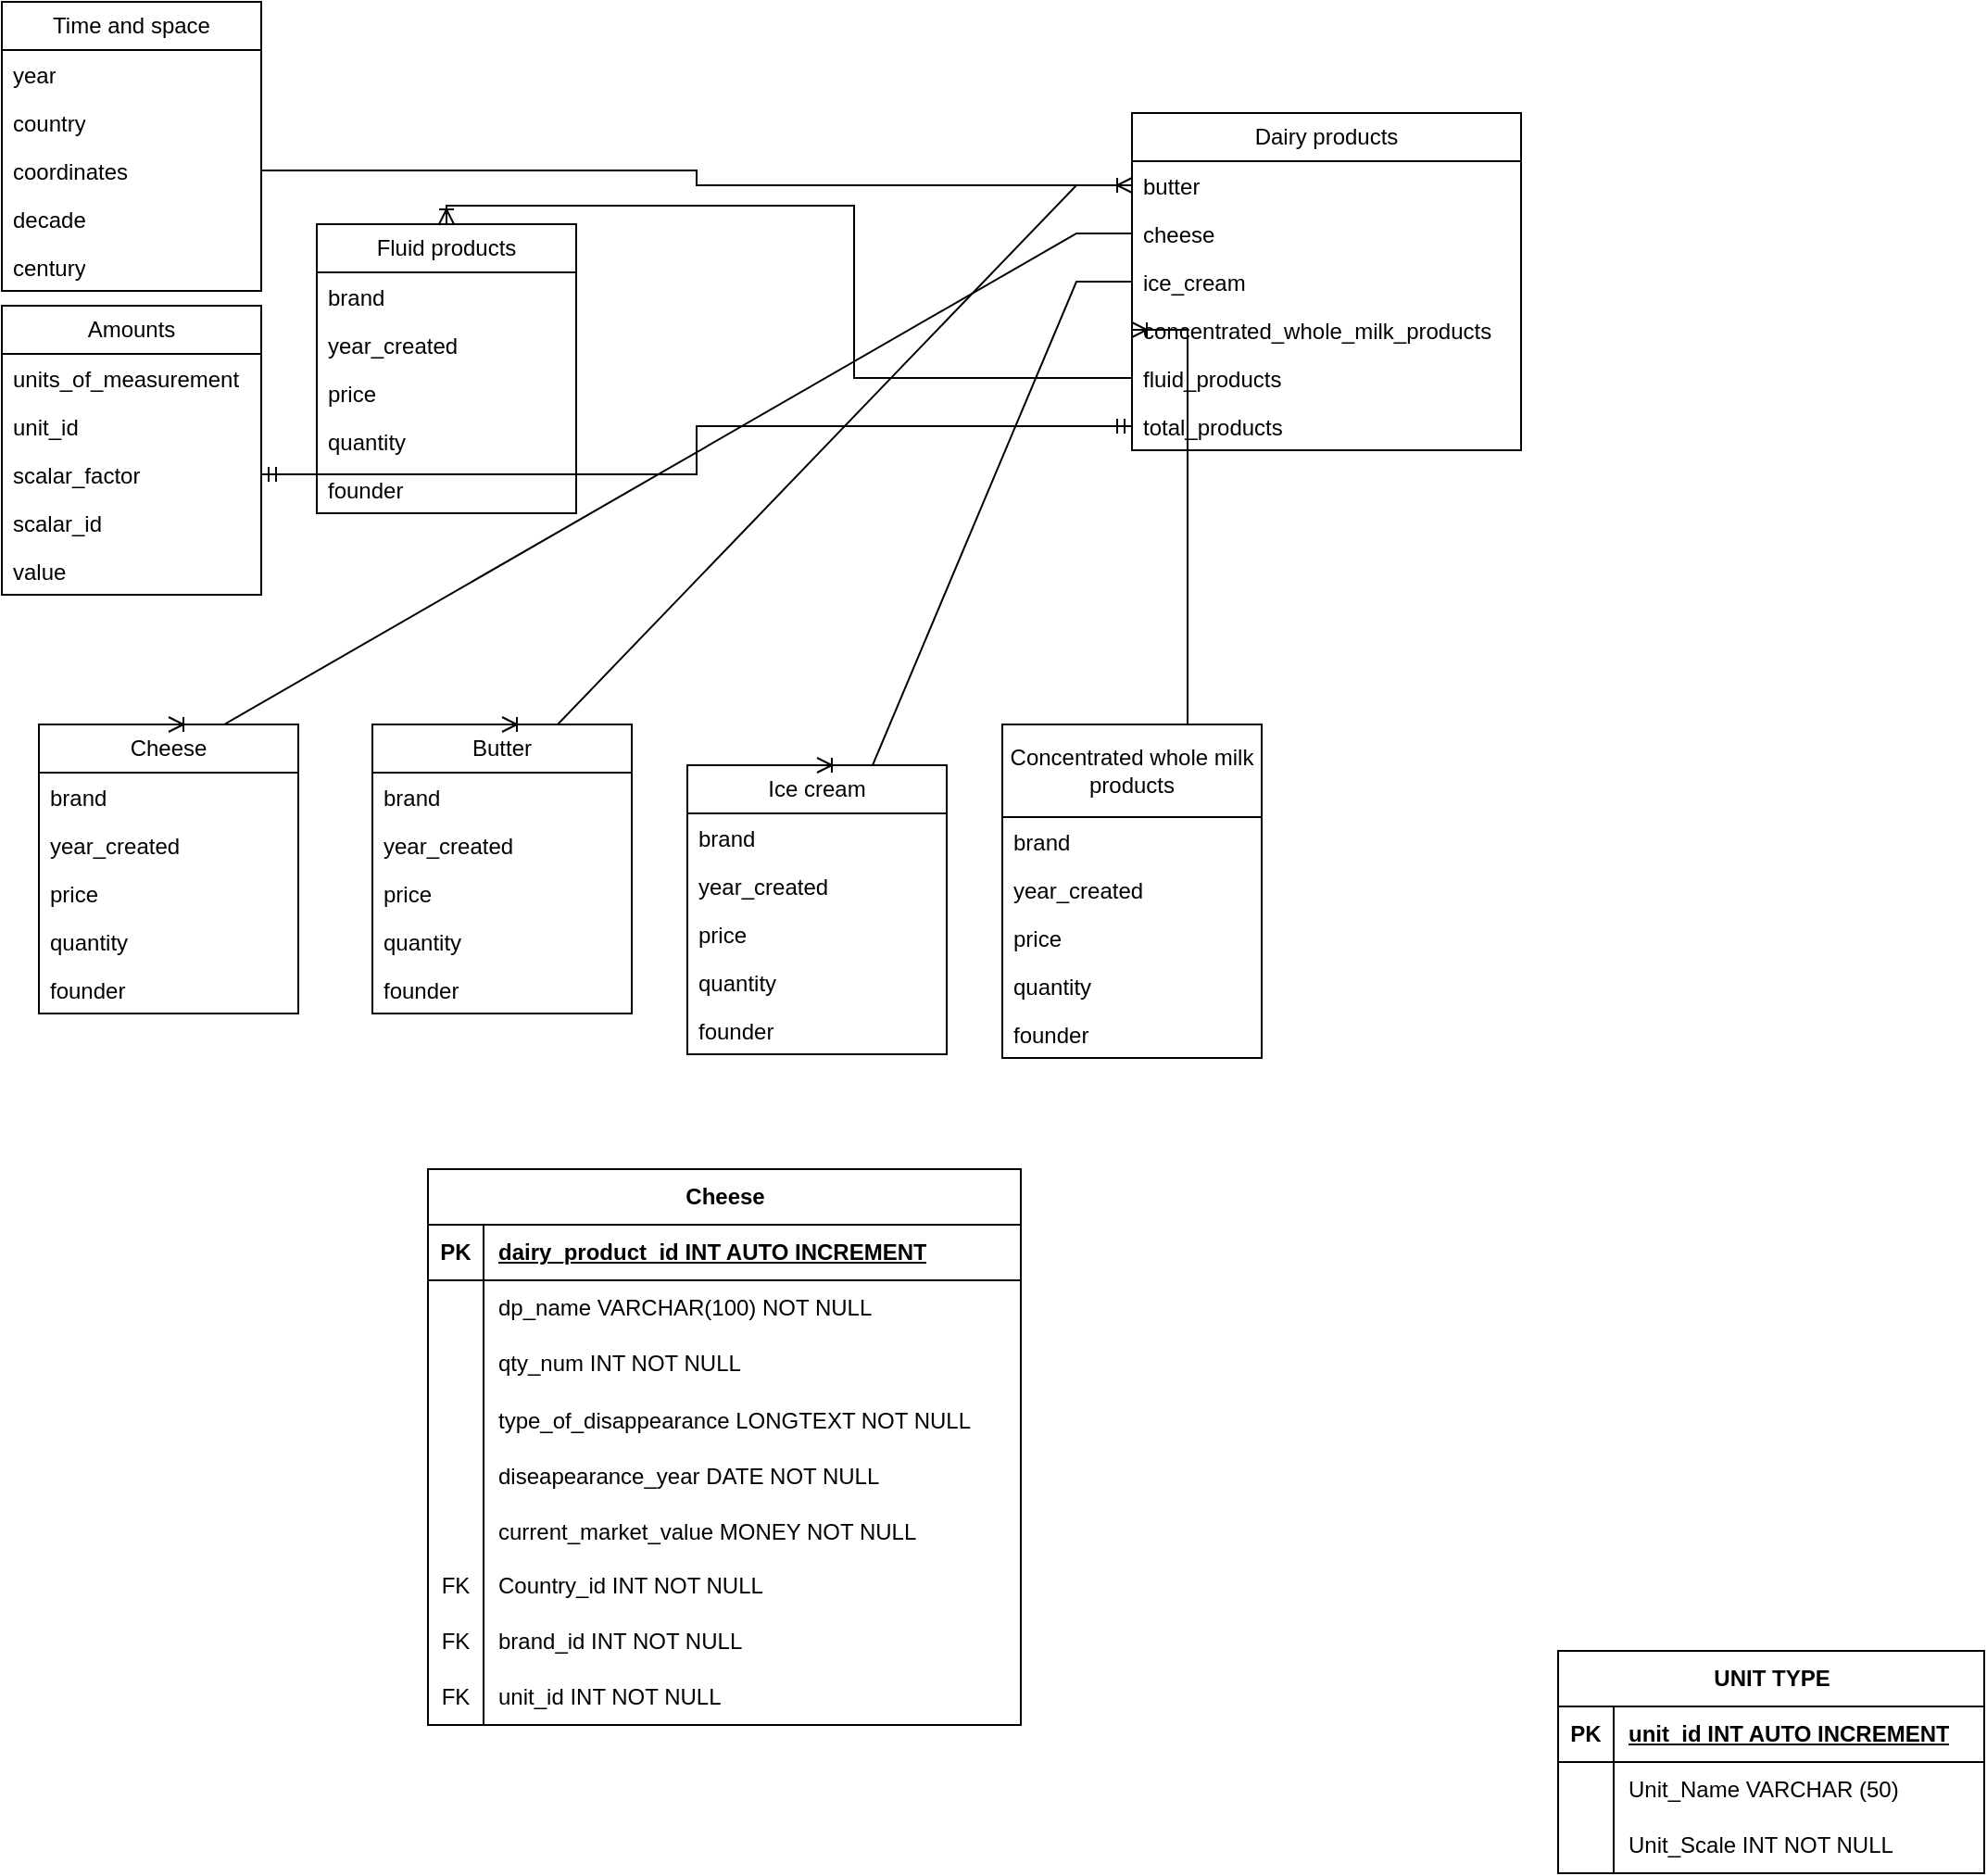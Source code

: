 <mxfile version="21.7.2" type="device">
  <diagram name="Page-1" id="R_lf9uQn3P51GUImx46x">
    <mxGraphModel dx="1434" dy="733" grid="1" gridSize="10" guides="1" tooltips="1" connect="1" arrows="1" fold="1" page="1" pageScale="1" pageWidth="850" pageHeight="1100" math="0" shadow="0">
      <root>
        <mxCell id="0" />
        <mxCell id="1" parent="0" />
        <mxCell id="ExVnWS9TAK9KjedV8-GI-1" value="Time and space" style="swimlane;fontStyle=0;childLayout=stackLayout;horizontal=1;startSize=26;fillColor=none;horizontalStack=0;resizeParent=1;resizeParentMax=0;resizeLast=0;collapsible=1;marginBottom=0;whiteSpace=wrap;html=1;" parent="1" vertex="1">
          <mxGeometry x="20" y="10" width="140" height="156" as="geometry" />
        </mxCell>
        <mxCell id="ExVnWS9TAK9KjedV8-GI-2" value="year" style="text;strokeColor=none;fillColor=none;align=left;verticalAlign=top;spacingLeft=4;spacingRight=4;overflow=hidden;rotatable=0;points=[[0,0.5],[1,0.5]];portConstraint=eastwest;whiteSpace=wrap;html=1;" parent="ExVnWS9TAK9KjedV8-GI-1" vertex="1">
          <mxGeometry y="26" width="140" height="26" as="geometry" />
        </mxCell>
        <mxCell id="ExVnWS9TAK9KjedV8-GI-3" value="country" style="text;strokeColor=none;fillColor=none;align=left;verticalAlign=top;spacingLeft=4;spacingRight=4;overflow=hidden;rotatable=0;points=[[0,0.5],[1,0.5]];portConstraint=eastwest;whiteSpace=wrap;html=1;" parent="ExVnWS9TAK9KjedV8-GI-1" vertex="1">
          <mxGeometry y="52" width="140" height="26" as="geometry" />
        </mxCell>
        <mxCell id="ExVnWS9TAK9KjedV8-GI-4" value="coordinates" style="text;strokeColor=none;fillColor=none;align=left;verticalAlign=top;spacingLeft=4;spacingRight=4;overflow=hidden;rotatable=0;points=[[0,0.5],[1,0.5]];portConstraint=eastwest;whiteSpace=wrap;html=1;" parent="ExVnWS9TAK9KjedV8-GI-1" vertex="1">
          <mxGeometry y="78" width="140" height="26" as="geometry" />
        </mxCell>
        <mxCell id="ExVnWS9TAK9KjedV8-GI-30" value="decade" style="text;strokeColor=none;fillColor=none;align=left;verticalAlign=top;spacingLeft=4;spacingRight=4;overflow=hidden;rotatable=0;points=[[0,0.5],[1,0.5]];portConstraint=eastwest;whiteSpace=wrap;html=1;" parent="ExVnWS9TAK9KjedV8-GI-1" vertex="1">
          <mxGeometry y="104" width="140" height="26" as="geometry" />
        </mxCell>
        <mxCell id="ExVnWS9TAK9KjedV8-GI-29" value="century" style="text;strokeColor=none;fillColor=none;align=left;verticalAlign=top;spacingLeft=4;spacingRight=4;overflow=hidden;rotatable=0;points=[[0,0.5],[1,0.5]];portConstraint=eastwest;whiteSpace=wrap;html=1;" parent="ExVnWS9TAK9KjedV8-GI-1" vertex="1">
          <mxGeometry y="130" width="140" height="26" as="geometry" />
        </mxCell>
        <mxCell id="ExVnWS9TAK9KjedV8-GI-31" value="Amounts" style="swimlane;fontStyle=0;childLayout=stackLayout;horizontal=1;startSize=26;fillColor=none;horizontalStack=0;resizeParent=1;resizeParentMax=0;resizeLast=0;collapsible=1;marginBottom=0;whiteSpace=wrap;html=1;" parent="1" vertex="1">
          <mxGeometry x="20" y="174" width="140" height="156" as="geometry" />
        </mxCell>
        <mxCell id="ExVnWS9TAK9KjedV8-GI-32" value="units_of_measurement" style="text;strokeColor=none;fillColor=none;align=left;verticalAlign=top;spacingLeft=4;spacingRight=4;overflow=hidden;rotatable=0;points=[[0,0.5],[1,0.5]];portConstraint=eastwest;whiteSpace=wrap;html=1;" parent="ExVnWS9TAK9KjedV8-GI-31" vertex="1">
          <mxGeometry y="26" width="140" height="26" as="geometry" />
        </mxCell>
        <mxCell id="ExVnWS9TAK9KjedV8-GI-33" value="unit_id" style="text;strokeColor=none;fillColor=none;align=left;verticalAlign=top;spacingLeft=4;spacingRight=4;overflow=hidden;rotatable=0;points=[[0,0.5],[1,0.5]];portConstraint=eastwest;whiteSpace=wrap;html=1;" parent="ExVnWS9TAK9KjedV8-GI-31" vertex="1">
          <mxGeometry y="52" width="140" height="26" as="geometry" />
        </mxCell>
        <mxCell id="ExVnWS9TAK9KjedV8-GI-34" value="scalar_factor" style="text;strokeColor=none;fillColor=none;align=left;verticalAlign=top;spacingLeft=4;spacingRight=4;overflow=hidden;rotatable=0;points=[[0,0.5],[1,0.5]];portConstraint=eastwest;whiteSpace=wrap;html=1;" parent="ExVnWS9TAK9KjedV8-GI-31" vertex="1">
          <mxGeometry y="78" width="140" height="26" as="geometry" />
        </mxCell>
        <mxCell id="ExVnWS9TAK9KjedV8-GI-35" value="scalar_id" style="text;strokeColor=none;fillColor=none;align=left;verticalAlign=top;spacingLeft=4;spacingRight=4;overflow=hidden;rotatable=0;points=[[0,0.5],[1,0.5]];portConstraint=eastwest;whiteSpace=wrap;html=1;" parent="ExVnWS9TAK9KjedV8-GI-31" vertex="1">
          <mxGeometry y="104" width="140" height="26" as="geometry" />
        </mxCell>
        <mxCell id="ExVnWS9TAK9KjedV8-GI-36" value="value" style="text;strokeColor=none;fillColor=none;align=left;verticalAlign=top;spacingLeft=4;spacingRight=4;overflow=hidden;rotatable=0;points=[[0,0.5],[1,0.5]];portConstraint=eastwest;whiteSpace=wrap;html=1;" parent="ExVnWS9TAK9KjedV8-GI-31" vertex="1">
          <mxGeometry y="130" width="140" height="26" as="geometry" />
        </mxCell>
        <mxCell id="ExVnWS9TAK9KjedV8-GI-38" value="Dairy products" style="swimlane;fontStyle=0;childLayout=stackLayout;horizontal=1;startSize=26;fillColor=none;horizontalStack=0;resizeParent=1;resizeParentMax=0;resizeLast=0;collapsible=1;marginBottom=0;whiteSpace=wrap;html=1;" parent="1" vertex="1">
          <mxGeometry x="630" y="70" width="210" height="182" as="geometry" />
        </mxCell>
        <mxCell id="ExVnWS9TAK9KjedV8-GI-39" value="butter" style="text;strokeColor=none;fillColor=none;align=left;verticalAlign=top;spacingLeft=4;spacingRight=4;overflow=hidden;rotatable=0;points=[[0,0.5],[1,0.5]];portConstraint=eastwest;whiteSpace=wrap;html=1;" parent="ExVnWS9TAK9KjedV8-GI-38" vertex="1">
          <mxGeometry y="26" width="210" height="26" as="geometry" />
        </mxCell>
        <mxCell id="ExVnWS9TAK9KjedV8-GI-40" value="cheese" style="text;strokeColor=none;fillColor=none;align=left;verticalAlign=top;spacingLeft=4;spacingRight=4;overflow=hidden;rotatable=0;points=[[0,0.5],[1,0.5]];portConstraint=eastwest;whiteSpace=wrap;html=1;" parent="ExVnWS9TAK9KjedV8-GI-38" vertex="1">
          <mxGeometry y="52" width="210" height="26" as="geometry" />
        </mxCell>
        <mxCell id="ExVnWS9TAK9KjedV8-GI-41" value="ice_cream" style="text;strokeColor=none;fillColor=none;align=left;verticalAlign=top;spacingLeft=4;spacingRight=4;overflow=hidden;rotatable=0;points=[[0,0.5],[1,0.5]];portConstraint=eastwest;whiteSpace=wrap;html=1;" parent="ExVnWS9TAK9KjedV8-GI-38" vertex="1">
          <mxGeometry y="78" width="210" height="26" as="geometry" />
        </mxCell>
        <mxCell id="ExVnWS9TAK9KjedV8-GI-42" value="concentrated_whole_milk_products" style="text;strokeColor=none;fillColor=none;align=left;verticalAlign=top;spacingLeft=4;spacingRight=4;overflow=hidden;rotatable=0;points=[[0,0.5],[1,0.5]];portConstraint=eastwest;whiteSpace=wrap;html=1;" parent="ExVnWS9TAK9KjedV8-GI-38" vertex="1">
          <mxGeometry y="104" width="210" height="26" as="geometry" />
        </mxCell>
        <mxCell id="ExVnWS9TAK9KjedV8-GI-44" value="fluid_products" style="text;strokeColor=none;fillColor=none;align=left;verticalAlign=top;spacingLeft=4;spacingRight=4;overflow=hidden;rotatable=0;points=[[0,0.5],[1,0.5]];portConstraint=eastwest;whiteSpace=wrap;html=1;" parent="ExVnWS9TAK9KjedV8-GI-38" vertex="1">
          <mxGeometry y="130" width="210" height="26" as="geometry" />
        </mxCell>
        <mxCell id="ExVnWS9TAK9KjedV8-GI-43" value="total_products" style="text;strokeColor=none;fillColor=none;align=left;verticalAlign=top;spacingLeft=4;spacingRight=4;overflow=hidden;rotatable=0;points=[[0,0.5],[1,0.5]];portConstraint=eastwest;whiteSpace=wrap;html=1;" parent="ExVnWS9TAK9KjedV8-GI-38" vertex="1">
          <mxGeometry y="156" width="210" height="26" as="geometry" />
        </mxCell>
        <mxCell id="ExVnWS9TAK9KjedV8-GI-45" value="Butter" style="swimlane;fontStyle=0;childLayout=stackLayout;horizontal=1;startSize=26;fillColor=none;horizontalStack=0;resizeParent=1;resizeParentMax=0;resizeLast=0;collapsible=1;marginBottom=0;whiteSpace=wrap;html=1;" parent="1" vertex="1">
          <mxGeometry x="220" y="400" width="140" height="156" as="geometry" />
        </mxCell>
        <mxCell id="ExVnWS9TAK9KjedV8-GI-46" value="brand" style="text;strokeColor=none;fillColor=none;align=left;verticalAlign=top;spacingLeft=4;spacingRight=4;overflow=hidden;rotatable=0;points=[[0,0.5],[1,0.5]];portConstraint=eastwest;whiteSpace=wrap;html=1;" parent="ExVnWS9TAK9KjedV8-GI-45" vertex="1">
          <mxGeometry y="26" width="140" height="26" as="geometry" />
        </mxCell>
        <mxCell id="ExVnWS9TAK9KjedV8-GI-47" value="year_created" style="text;strokeColor=none;fillColor=none;align=left;verticalAlign=top;spacingLeft=4;spacingRight=4;overflow=hidden;rotatable=0;points=[[0,0.5],[1,0.5]];portConstraint=eastwest;whiteSpace=wrap;html=1;" parent="ExVnWS9TAK9KjedV8-GI-45" vertex="1">
          <mxGeometry y="52" width="140" height="26" as="geometry" />
        </mxCell>
        <mxCell id="ExVnWS9TAK9KjedV8-GI-48" value="price" style="text;strokeColor=none;fillColor=none;align=left;verticalAlign=top;spacingLeft=4;spacingRight=4;overflow=hidden;rotatable=0;points=[[0,0.5],[1,0.5]];portConstraint=eastwest;whiteSpace=wrap;html=1;" parent="ExVnWS9TAK9KjedV8-GI-45" vertex="1">
          <mxGeometry y="78" width="140" height="26" as="geometry" />
        </mxCell>
        <mxCell id="ExVnWS9TAK9KjedV8-GI-49" value="quantity" style="text;strokeColor=none;fillColor=none;align=left;verticalAlign=top;spacingLeft=4;spacingRight=4;overflow=hidden;rotatable=0;points=[[0,0.5],[1,0.5]];portConstraint=eastwest;whiteSpace=wrap;html=1;" parent="ExVnWS9TAK9KjedV8-GI-45" vertex="1">
          <mxGeometry y="104" width="140" height="26" as="geometry" />
        </mxCell>
        <mxCell id="ExVnWS9TAK9KjedV8-GI-50" value="founder" style="text;strokeColor=none;fillColor=none;align=left;verticalAlign=top;spacingLeft=4;spacingRight=4;overflow=hidden;rotatable=0;points=[[0,0.5],[1,0.5]];portConstraint=eastwest;whiteSpace=wrap;html=1;" parent="ExVnWS9TAK9KjedV8-GI-45" vertex="1">
          <mxGeometry y="130" width="140" height="26" as="geometry" />
        </mxCell>
        <mxCell id="ExVnWS9TAK9KjedV8-GI-51" value="Cheese" style="swimlane;fontStyle=0;childLayout=stackLayout;horizontal=1;startSize=26;fillColor=none;horizontalStack=0;resizeParent=1;resizeParentMax=0;resizeLast=0;collapsible=1;marginBottom=0;whiteSpace=wrap;html=1;" parent="1" vertex="1">
          <mxGeometry x="40" y="400" width="140" height="156" as="geometry" />
        </mxCell>
        <mxCell id="ExVnWS9TAK9KjedV8-GI-52" value="brand" style="text;strokeColor=none;fillColor=none;align=left;verticalAlign=top;spacingLeft=4;spacingRight=4;overflow=hidden;rotatable=0;points=[[0,0.5],[1,0.5]];portConstraint=eastwest;whiteSpace=wrap;html=1;" parent="ExVnWS9TAK9KjedV8-GI-51" vertex="1">
          <mxGeometry y="26" width="140" height="26" as="geometry" />
        </mxCell>
        <mxCell id="ExVnWS9TAK9KjedV8-GI-53" value="year_created" style="text;strokeColor=none;fillColor=none;align=left;verticalAlign=top;spacingLeft=4;spacingRight=4;overflow=hidden;rotatable=0;points=[[0,0.5],[1,0.5]];portConstraint=eastwest;whiteSpace=wrap;html=1;" parent="ExVnWS9TAK9KjedV8-GI-51" vertex="1">
          <mxGeometry y="52" width="140" height="26" as="geometry" />
        </mxCell>
        <mxCell id="ExVnWS9TAK9KjedV8-GI-54" value="price" style="text;strokeColor=none;fillColor=none;align=left;verticalAlign=top;spacingLeft=4;spacingRight=4;overflow=hidden;rotatable=0;points=[[0,0.5],[1,0.5]];portConstraint=eastwest;whiteSpace=wrap;html=1;" parent="ExVnWS9TAK9KjedV8-GI-51" vertex="1">
          <mxGeometry y="78" width="140" height="26" as="geometry" />
        </mxCell>
        <mxCell id="ExVnWS9TAK9KjedV8-GI-55" value="quantity" style="text;strokeColor=none;fillColor=none;align=left;verticalAlign=top;spacingLeft=4;spacingRight=4;overflow=hidden;rotatable=0;points=[[0,0.5],[1,0.5]];portConstraint=eastwest;whiteSpace=wrap;html=1;" parent="ExVnWS9TAK9KjedV8-GI-51" vertex="1">
          <mxGeometry y="104" width="140" height="26" as="geometry" />
        </mxCell>
        <mxCell id="ExVnWS9TAK9KjedV8-GI-56" value="founder" style="text;strokeColor=none;fillColor=none;align=left;verticalAlign=top;spacingLeft=4;spacingRight=4;overflow=hidden;rotatable=0;points=[[0,0.5],[1,0.5]];portConstraint=eastwest;whiteSpace=wrap;html=1;" parent="ExVnWS9TAK9KjedV8-GI-51" vertex="1">
          <mxGeometry y="130" width="140" height="26" as="geometry" />
        </mxCell>
        <mxCell id="ExVnWS9TAK9KjedV8-GI-57" value="Ice cream" style="swimlane;fontStyle=0;childLayout=stackLayout;horizontal=1;startSize=26;fillColor=none;horizontalStack=0;resizeParent=1;resizeParentMax=0;resizeLast=0;collapsible=1;marginBottom=0;whiteSpace=wrap;html=1;" parent="1" vertex="1">
          <mxGeometry x="390" y="422" width="140" height="156" as="geometry" />
        </mxCell>
        <mxCell id="ExVnWS9TAK9KjedV8-GI-58" value="brand" style="text;strokeColor=none;fillColor=none;align=left;verticalAlign=top;spacingLeft=4;spacingRight=4;overflow=hidden;rotatable=0;points=[[0,0.5],[1,0.5]];portConstraint=eastwest;whiteSpace=wrap;html=1;" parent="ExVnWS9TAK9KjedV8-GI-57" vertex="1">
          <mxGeometry y="26" width="140" height="26" as="geometry" />
        </mxCell>
        <mxCell id="ExVnWS9TAK9KjedV8-GI-59" value="year_created" style="text;strokeColor=none;fillColor=none;align=left;verticalAlign=top;spacingLeft=4;spacingRight=4;overflow=hidden;rotatable=0;points=[[0,0.5],[1,0.5]];portConstraint=eastwest;whiteSpace=wrap;html=1;" parent="ExVnWS9TAK9KjedV8-GI-57" vertex="1">
          <mxGeometry y="52" width="140" height="26" as="geometry" />
        </mxCell>
        <mxCell id="ExVnWS9TAK9KjedV8-GI-60" value="price" style="text;strokeColor=none;fillColor=none;align=left;verticalAlign=top;spacingLeft=4;spacingRight=4;overflow=hidden;rotatable=0;points=[[0,0.5],[1,0.5]];portConstraint=eastwest;whiteSpace=wrap;html=1;" parent="ExVnWS9TAK9KjedV8-GI-57" vertex="1">
          <mxGeometry y="78" width="140" height="26" as="geometry" />
        </mxCell>
        <mxCell id="ExVnWS9TAK9KjedV8-GI-61" value="quantity" style="text;strokeColor=none;fillColor=none;align=left;verticalAlign=top;spacingLeft=4;spacingRight=4;overflow=hidden;rotatable=0;points=[[0,0.5],[1,0.5]];portConstraint=eastwest;whiteSpace=wrap;html=1;" parent="ExVnWS9TAK9KjedV8-GI-57" vertex="1">
          <mxGeometry y="104" width="140" height="26" as="geometry" />
        </mxCell>
        <mxCell id="ExVnWS9TAK9KjedV8-GI-62" value="founder" style="text;strokeColor=none;fillColor=none;align=left;verticalAlign=top;spacingLeft=4;spacingRight=4;overflow=hidden;rotatable=0;points=[[0,0.5],[1,0.5]];portConstraint=eastwest;whiteSpace=wrap;html=1;" parent="ExVnWS9TAK9KjedV8-GI-57" vertex="1">
          <mxGeometry y="130" width="140" height="26" as="geometry" />
        </mxCell>
        <mxCell id="ExVnWS9TAK9KjedV8-GI-63" value="Concentrated whole milk products" style="swimlane;fontStyle=0;childLayout=stackLayout;horizontal=1;startSize=50;fillColor=none;horizontalStack=0;resizeParent=1;resizeParentMax=0;resizeLast=0;collapsible=1;marginBottom=0;whiteSpace=wrap;html=1;" parent="1" vertex="1">
          <mxGeometry x="560" y="400" width="140" height="180" as="geometry" />
        </mxCell>
        <mxCell id="ExVnWS9TAK9KjedV8-GI-64" value="brand" style="text;strokeColor=none;fillColor=none;align=left;verticalAlign=top;spacingLeft=4;spacingRight=4;overflow=hidden;rotatable=0;points=[[0,0.5],[1,0.5]];portConstraint=eastwest;whiteSpace=wrap;html=1;" parent="ExVnWS9TAK9KjedV8-GI-63" vertex="1">
          <mxGeometry y="50" width="140" height="26" as="geometry" />
        </mxCell>
        <mxCell id="ExVnWS9TAK9KjedV8-GI-65" value="year_created" style="text;strokeColor=none;fillColor=none;align=left;verticalAlign=top;spacingLeft=4;spacingRight=4;overflow=hidden;rotatable=0;points=[[0,0.5],[1,0.5]];portConstraint=eastwest;whiteSpace=wrap;html=1;" parent="ExVnWS9TAK9KjedV8-GI-63" vertex="1">
          <mxGeometry y="76" width="140" height="26" as="geometry" />
        </mxCell>
        <mxCell id="ExVnWS9TAK9KjedV8-GI-66" value="price" style="text;strokeColor=none;fillColor=none;align=left;verticalAlign=top;spacingLeft=4;spacingRight=4;overflow=hidden;rotatable=0;points=[[0,0.5],[1,0.5]];portConstraint=eastwest;whiteSpace=wrap;html=1;" parent="ExVnWS9TAK9KjedV8-GI-63" vertex="1">
          <mxGeometry y="102" width="140" height="26" as="geometry" />
        </mxCell>
        <mxCell id="ExVnWS9TAK9KjedV8-GI-67" value="quantity" style="text;strokeColor=none;fillColor=none;align=left;verticalAlign=top;spacingLeft=4;spacingRight=4;overflow=hidden;rotatable=0;points=[[0,0.5],[1,0.5]];portConstraint=eastwest;whiteSpace=wrap;html=1;" parent="ExVnWS9TAK9KjedV8-GI-63" vertex="1">
          <mxGeometry y="128" width="140" height="26" as="geometry" />
        </mxCell>
        <mxCell id="ExVnWS9TAK9KjedV8-GI-68" value="founder" style="text;strokeColor=none;fillColor=none;align=left;verticalAlign=top;spacingLeft=4;spacingRight=4;overflow=hidden;rotatable=0;points=[[0,0.5],[1,0.5]];portConstraint=eastwest;whiteSpace=wrap;html=1;" parent="ExVnWS9TAK9KjedV8-GI-63" vertex="1">
          <mxGeometry y="154" width="140" height="26" as="geometry" />
        </mxCell>
        <mxCell id="ExVnWS9TAK9KjedV8-GI-69" value="Fluid products" style="swimlane;fontStyle=0;childLayout=stackLayout;horizontal=1;startSize=26;fillColor=none;horizontalStack=0;resizeParent=1;resizeParentMax=0;resizeLast=0;collapsible=1;marginBottom=0;whiteSpace=wrap;html=1;" parent="1" vertex="1">
          <mxGeometry x="190" y="130" width="140" height="156" as="geometry" />
        </mxCell>
        <mxCell id="ExVnWS9TAK9KjedV8-GI-70" value="brand" style="text;strokeColor=none;fillColor=none;align=left;verticalAlign=top;spacingLeft=4;spacingRight=4;overflow=hidden;rotatable=0;points=[[0,0.5],[1,0.5]];portConstraint=eastwest;whiteSpace=wrap;html=1;" parent="ExVnWS9TAK9KjedV8-GI-69" vertex="1">
          <mxGeometry y="26" width="140" height="26" as="geometry" />
        </mxCell>
        <mxCell id="ExVnWS9TAK9KjedV8-GI-71" value="year_created" style="text;strokeColor=none;fillColor=none;align=left;verticalAlign=top;spacingLeft=4;spacingRight=4;overflow=hidden;rotatable=0;points=[[0,0.5],[1,0.5]];portConstraint=eastwest;whiteSpace=wrap;html=1;" parent="ExVnWS9TAK9KjedV8-GI-69" vertex="1">
          <mxGeometry y="52" width="140" height="26" as="geometry" />
        </mxCell>
        <mxCell id="ExVnWS9TAK9KjedV8-GI-72" value="price" style="text;strokeColor=none;fillColor=none;align=left;verticalAlign=top;spacingLeft=4;spacingRight=4;overflow=hidden;rotatable=0;points=[[0,0.5],[1,0.5]];portConstraint=eastwest;whiteSpace=wrap;html=1;" parent="ExVnWS9TAK9KjedV8-GI-69" vertex="1">
          <mxGeometry y="78" width="140" height="26" as="geometry" />
        </mxCell>
        <mxCell id="ExVnWS9TAK9KjedV8-GI-73" value="quantity" style="text;strokeColor=none;fillColor=none;align=left;verticalAlign=top;spacingLeft=4;spacingRight=4;overflow=hidden;rotatable=0;points=[[0,0.5],[1,0.5]];portConstraint=eastwest;whiteSpace=wrap;html=1;" parent="ExVnWS9TAK9KjedV8-GI-69" vertex="1">
          <mxGeometry y="104" width="140" height="26" as="geometry" />
        </mxCell>
        <mxCell id="ExVnWS9TAK9KjedV8-GI-74" value="founder" style="text;strokeColor=none;fillColor=none;align=left;verticalAlign=top;spacingLeft=4;spacingRight=4;overflow=hidden;rotatable=0;points=[[0,0.5],[1,0.5]];portConstraint=eastwest;whiteSpace=wrap;html=1;" parent="ExVnWS9TAK9KjedV8-GI-69" vertex="1">
          <mxGeometry y="130" width="140" height="26" as="geometry" />
        </mxCell>
        <mxCell id="ExVnWS9TAK9KjedV8-GI-76" value="" style="edgeStyle=orthogonalEdgeStyle;fontSize=12;html=1;endArrow=ERoneToMany;rounded=0;entryX=0;entryY=0.5;entryDx=0;entryDy=0;exitX=1;exitY=0.5;exitDx=0;exitDy=0;" parent="1" source="ExVnWS9TAK9KjedV8-GI-4" target="ExVnWS9TAK9KjedV8-GI-39" edge="1">
          <mxGeometry width="100" height="100" relative="1" as="geometry">
            <mxPoint x="90" y="150" as="sourcePoint" />
            <mxPoint x="190" y="50" as="targetPoint" />
          </mxGeometry>
        </mxCell>
        <mxCell id="ExVnWS9TAK9KjedV8-GI-77" value="" style="edgeStyle=entityRelationEdgeStyle;fontSize=12;html=1;endArrow=ERoneToMany;rounded=0;entryX=0.5;entryY=0;entryDx=0;entryDy=0;exitX=0;exitY=0.5;exitDx=0;exitDy=0;" parent="1" source="ExVnWS9TAK9KjedV8-GI-39" target="ExVnWS9TAK9KjedV8-GI-45" edge="1">
          <mxGeometry width="100" height="100" relative="1" as="geometry">
            <mxPoint x="370" y="260" as="sourcePoint" />
            <mxPoint x="1060" y="220" as="targetPoint" />
          </mxGeometry>
        </mxCell>
        <mxCell id="ExVnWS9TAK9KjedV8-GI-78" value="" style="edgeStyle=entityRelationEdgeStyle;fontSize=12;html=1;endArrow=ERoneToMany;rounded=0;entryX=0.5;entryY=0;entryDx=0;entryDy=0;exitX=0;exitY=0.5;exitDx=0;exitDy=0;" parent="1" source="ExVnWS9TAK9KjedV8-GI-40" target="ExVnWS9TAK9KjedV8-GI-51" edge="1">
          <mxGeometry width="100" height="100" relative="1" as="geometry">
            <mxPoint x="580" y="670" as="sourcePoint" />
            <mxPoint x="680" y="570" as="targetPoint" />
          </mxGeometry>
        </mxCell>
        <mxCell id="ExVnWS9TAK9KjedV8-GI-79" value="" style="edgeStyle=orthogonalEdgeStyle;fontSize=12;html=1;endArrow=ERmandOne;startArrow=ERmandOne;rounded=0;entryX=0;entryY=0.5;entryDx=0;entryDy=0;exitX=1;exitY=0.5;exitDx=0;exitDy=0;" parent="1" source="ExVnWS9TAK9KjedV8-GI-34" target="ExVnWS9TAK9KjedV8-GI-43" edge="1">
          <mxGeometry width="100" height="100" relative="1" as="geometry">
            <mxPoint x="280" y="270" as="sourcePoint" />
            <mxPoint x="380" y="170" as="targetPoint" />
          </mxGeometry>
        </mxCell>
        <mxCell id="ExVnWS9TAK9KjedV8-GI-80" value="" style="edgeStyle=entityRelationEdgeStyle;fontSize=12;html=1;endArrow=ERoneToMany;rounded=0;entryX=0;entryY=0.5;entryDx=0;entryDy=0;exitX=0.5;exitY=0;exitDx=0;exitDy=0;" parent="1" source="ExVnWS9TAK9KjedV8-GI-63" target="ExVnWS9TAK9KjedV8-GI-42" edge="1">
          <mxGeometry width="100" height="100" relative="1" as="geometry">
            <mxPoint x="570" y="390" as="sourcePoint" />
            <mxPoint x="670" y="290" as="targetPoint" />
          </mxGeometry>
        </mxCell>
        <mxCell id="ExVnWS9TAK9KjedV8-GI-81" value="" style="edgeStyle=entityRelationEdgeStyle;fontSize=12;html=1;endArrow=ERoneToMany;rounded=0;exitX=0;exitY=0.5;exitDx=0;exitDy=0;entryX=0.5;entryY=0;entryDx=0;entryDy=0;" parent="1" source="ExVnWS9TAK9KjedV8-GI-41" target="ExVnWS9TAK9KjedV8-GI-57" edge="1">
          <mxGeometry width="100" height="100" relative="1" as="geometry">
            <mxPoint x="700" y="550" as="sourcePoint" />
            <mxPoint x="800" y="450" as="targetPoint" />
          </mxGeometry>
        </mxCell>
        <mxCell id="ExVnWS9TAK9KjedV8-GI-82" value="" style="edgeStyle=orthogonalEdgeStyle;fontSize=12;html=1;endArrow=ERoneToMany;rounded=0;exitX=0;exitY=0.5;exitDx=0;exitDy=0;entryX=0.5;entryY=0;entryDx=0;entryDy=0;" parent="1" source="ExVnWS9TAK9KjedV8-GI-44" target="ExVnWS9TAK9KjedV8-GI-69" edge="1">
          <mxGeometry width="100" height="100" relative="1" as="geometry">
            <mxPoint x="710" y="580" as="sourcePoint" />
            <mxPoint x="410" y="780" as="targetPoint" />
          </mxGeometry>
        </mxCell>
        <mxCell id="XVh-jhUQm2rHnOsHqm1l-1" value="Cheese" style="shape=table;startSize=30;container=1;collapsible=1;childLayout=tableLayout;fixedRows=1;rowLines=0;fontStyle=1;align=center;resizeLast=1;html=1;" parent="1" vertex="1">
          <mxGeometry x="250" y="640" width="320" height="300" as="geometry" />
        </mxCell>
        <mxCell id="XVh-jhUQm2rHnOsHqm1l-2" value="" style="shape=tableRow;horizontal=0;startSize=0;swimlaneHead=0;swimlaneBody=0;fillColor=none;collapsible=0;dropTarget=0;points=[[0,0.5],[1,0.5]];portConstraint=eastwest;top=0;left=0;right=0;bottom=1;" parent="XVh-jhUQm2rHnOsHqm1l-1" vertex="1">
          <mxGeometry y="30" width="320" height="30" as="geometry" />
        </mxCell>
        <mxCell id="XVh-jhUQm2rHnOsHqm1l-3" value="PK" style="shape=partialRectangle;connectable=0;fillColor=none;top=0;left=0;bottom=0;right=0;fontStyle=1;overflow=hidden;whiteSpace=wrap;html=1;" parent="XVh-jhUQm2rHnOsHqm1l-2" vertex="1">
          <mxGeometry width="30" height="30" as="geometry">
            <mxRectangle width="30" height="30" as="alternateBounds" />
          </mxGeometry>
        </mxCell>
        <mxCell id="XVh-jhUQm2rHnOsHqm1l-4" value="dairy_product_id INT AUTO INCREMENT" style="shape=partialRectangle;connectable=0;fillColor=none;top=0;left=0;bottom=0;right=0;align=left;spacingLeft=6;fontStyle=5;overflow=hidden;whiteSpace=wrap;html=1;" parent="XVh-jhUQm2rHnOsHqm1l-2" vertex="1">
          <mxGeometry x="30" width="290" height="30" as="geometry">
            <mxRectangle width="290" height="30" as="alternateBounds" />
          </mxGeometry>
        </mxCell>
        <mxCell id="XVh-jhUQm2rHnOsHqm1l-5" value="" style="shape=tableRow;horizontal=0;startSize=0;swimlaneHead=0;swimlaneBody=0;fillColor=none;collapsible=0;dropTarget=0;points=[[0,0.5],[1,0.5]];portConstraint=eastwest;top=0;left=0;right=0;bottom=0;" parent="XVh-jhUQm2rHnOsHqm1l-1" vertex="1">
          <mxGeometry y="60" width="320" height="30" as="geometry" />
        </mxCell>
        <mxCell id="XVh-jhUQm2rHnOsHqm1l-6" value="" style="shape=partialRectangle;connectable=0;fillColor=none;top=0;left=0;bottom=0;right=0;editable=1;overflow=hidden;whiteSpace=wrap;html=1;" parent="XVh-jhUQm2rHnOsHqm1l-5" vertex="1">
          <mxGeometry width="30" height="30" as="geometry">
            <mxRectangle width="30" height="30" as="alternateBounds" />
          </mxGeometry>
        </mxCell>
        <mxCell id="XVh-jhUQm2rHnOsHqm1l-7" value="dp_name VARCHAR(100) NOT NULL" style="shape=partialRectangle;connectable=0;fillColor=none;top=0;left=0;bottom=0;right=0;align=left;spacingLeft=6;overflow=hidden;whiteSpace=wrap;html=1;" parent="XVh-jhUQm2rHnOsHqm1l-5" vertex="1">
          <mxGeometry x="30" width="290" height="30" as="geometry">
            <mxRectangle width="290" height="30" as="alternateBounds" />
          </mxGeometry>
        </mxCell>
        <mxCell id="XVh-jhUQm2rHnOsHqm1l-8" value="" style="shape=tableRow;horizontal=0;startSize=0;swimlaneHead=0;swimlaneBody=0;fillColor=none;collapsible=0;dropTarget=0;points=[[0,0.5],[1,0.5]];portConstraint=eastwest;top=0;left=0;right=0;bottom=0;" parent="XVh-jhUQm2rHnOsHqm1l-1" vertex="1">
          <mxGeometry y="90" width="320" height="30" as="geometry" />
        </mxCell>
        <mxCell id="XVh-jhUQm2rHnOsHqm1l-9" value="" style="shape=partialRectangle;connectable=0;fillColor=none;top=0;left=0;bottom=0;right=0;editable=1;overflow=hidden;whiteSpace=wrap;html=1;" parent="XVh-jhUQm2rHnOsHqm1l-8" vertex="1">
          <mxGeometry width="30" height="30" as="geometry">
            <mxRectangle width="30" height="30" as="alternateBounds" />
          </mxGeometry>
        </mxCell>
        <mxCell id="XVh-jhUQm2rHnOsHqm1l-10" value="qty_num INT NOT NULL&amp;nbsp;" style="shape=partialRectangle;connectable=0;fillColor=none;top=0;left=0;bottom=0;right=0;align=left;spacingLeft=6;overflow=hidden;whiteSpace=wrap;html=1;" parent="XVh-jhUQm2rHnOsHqm1l-8" vertex="1">
          <mxGeometry x="30" width="290" height="30" as="geometry">
            <mxRectangle width="290" height="30" as="alternateBounds" />
          </mxGeometry>
        </mxCell>
        <mxCell id="XVh-jhUQm2rHnOsHqm1l-30" value="" style="shape=tableRow;horizontal=0;startSize=0;swimlaneHead=0;swimlaneBody=0;fillColor=none;collapsible=0;dropTarget=0;points=[[0,0.5],[1,0.5]];portConstraint=eastwest;top=0;left=0;right=0;bottom=0;" parent="XVh-jhUQm2rHnOsHqm1l-1" vertex="1">
          <mxGeometry y="120" width="320" height="30" as="geometry" />
        </mxCell>
        <mxCell id="XVh-jhUQm2rHnOsHqm1l-31" value="" style="shape=partialRectangle;connectable=0;fillColor=none;top=0;left=0;bottom=0;right=0;editable=1;overflow=hidden;" parent="XVh-jhUQm2rHnOsHqm1l-30" vertex="1">
          <mxGeometry width="30" height="30" as="geometry">
            <mxRectangle width="30" height="30" as="alternateBounds" />
          </mxGeometry>
        </mxCell>
        <mxCell id="XVh-jhUQm2rHnOsHqm1l-32" value="type_of_disappearance LONGTEXT NOT NULL" style="shape=partialRectangle;connectable=0;fillColor=none;top=0;left=0;bottom=0;right=0;align=left;spacingLeft=6;overflow=hidden;" parent="XVh-jhUQm2rHnOsHqm1l-30" vertex="1">
          <mxGeometry x="30" width="290" height="30" as="geometry">
            <mxRectangle width="290" height="30" as="alternateBounds" />
          </mxGeometry>
        </mxCell>
        <mxCell id="XVh-jhUQm2rHnOsHqm1l-36" value="" style="shape=tableRow;horizontal=0;startSize=0;swimlaneHead=0;swimlaneBody=0;fillColor=none;collapsible=0;dropTarget=0;points=[[0,0.5],[1,0.5]];portConstraint=eastwest;top=0;left=0;right=0;bottom=0;" parent="XVh-jhUQm2rHnOsHqm1l-1" vertex="1">
          <mxGeometry y="150" width="320" height="30" as="geometry" />
        </mxCell>
        <mxCell id="XVh-jhUQm2rHnOsHqm1l-37" value="" style="shape=partialRectangle;connectable=0;fillColor=none;top=0;left=0;bottom=0;right=0;editable=1;overflow=hidden;" parent="XVh-jhUQm2rHnOsHqm1l-36" vertex="1">
          <mxGeometry width="30" height="30" as="geometry">
            <mxRectangle width="30" height="30" as="alternateBounds" />
          </mxGeometry>
        </mxCell>
        <mxCell id="XVh-jhUQm2rHnOsHqm1l-38" value="diseapearance_year DATE NOT NULL" style="shape=partialRectangle;connectable=0;fillColor=none;top=0;left=0;bottom=0;right=0;align=left;spacingLeft=6;overflow=hidden;" parent="XVh-jhUQm2rHnOsHqm1l-36" vertex="1">
          <mxGeometry x="30" width="290" height="30" as="geometry">
            <mxRectangle width="290" height="30" as="alternateBounds" />
          </mxGeometry>
        </mxCell>
        <mxCell id="TtJrN0m9FViaNdu9egQB-4" value="" style="shape=tableRow;horizontal=0;startSize=0;swimlaneHead=0;swimlaneBody=0;fillColor=none;collapsible=0;dropTarget=0;points=[[0,0.5],[1,0.5]];portConstraint=eastwest;top=0;left=0;right=0;bottom=0;" vertex="1" parent="XVh-jhUQm2rHnOsHqm1l-1">
          <mxGeometry y="180" width="320" height="30" as="geometry" />
        </mxCell>
        <mxCell id="TtJrN0m9FViaNdu9egQB-5" value="" style="shape=partialRectangle;connectable=0;fillColor=none;top=0;left=0;bottom=0;right=0;editable=1;overflow=hidden;" vertex="1" parent="TtJrN0m9FViaNdu9egQB-4">
          <mxGeometry width="30" height="30" as="geometry">
            <mxRectangle width="30" height="30" as="alternateBounds" />
          </mxGeometry>
        </mxCell>
        <mxCell id="TtJrN0m9FViaNdu9egQB-6" value="current_market_value MONEY NOT NULL" style="shape=partialRectangle;connectable=0;fillColor=none;top=0;left=0;bottom=0;right=0;align=left;spacingLeft=6;overflow=hidden;" vertex="1" parent="TtJrN0m9FViaNdu9egQB-4">
          <mxGeometry x="30" width="290" height="30" as="geometry">
            <mxRectangle width="290" height="30" as="alternateBounds" />
          </mxGeometry>
        </mxCell>
        <mxCell id="TtJrN0m9FViaNdu9egQB-1" value="" style="shape=tableRow;horizontal=0;startSize=0;swimlaneHead=0;swimlaneBody=0;fillColor=none;collapsible=0;dropTarget=0;points=[[0,0.5],[1,0.5]];portConstraint=eastwest;top=0;left=0;right=0;bottom=0;" vertex="1" parent="XVh-jhUQm2rHnOsHqm1l-1">
          <mxGeometry y="210" width="320" height="30" as="geometry" />
        </mxCell>
        <mxCell id="TtJrN0m9FViaNdu9egQB-2" value="FK" style="shape=partialRectangle;connectable=0;fillColor=none;top=0;left=0;bottom=0;right=0;fontStyle=0;overflow=hidden;whiteSpace=wrap;html=1;" vertex="1" parent="TtJrN0m9FViaNdu9egQB-1">
          <mxGeometry width="30" height="30" as="geometry">
            <mxRectangle width="30" height="30" as="alternateBounds" />
          </mxGeometry>
        </mxCell>
        <mxCell id="TtJrN0m9FViaNdu9egQB-3" value="Country_id INT NOT NULL" style="shape=partialRectangle;connectable=0;fillColor=none;top=0;left=0;bottom=0;right=0;align=left;spacingLeft=6;fontStyle=0;overflow=hidden;whiteSpace=wrap;html=1;" vertex="1" parent="TtJrN0m9FViaNdu9egQB-1">
          <mxGeometry x="30" width="290" height="30" as="geometry">
            <mxRectangle width="290" height="30" as="alternateBounds" />
          </mxGeometry>
        </mxCell>
        <mxCell id="XVh-jhUQm2rHnOsHqm1l-45" value="" style="shape=tableRow;horizontal=0;startSize=0;swimlaneHead=0;swimlaneBody=0;fillColor=none;collapsible=0;dropTarget=0;points=[[0,0.5],[1,0.5]];portConstraint=eastwest;top=0;left=0;right=0;bottom=0;" parent="XVh-jhUQm2rHnOsHqm1l-1" vertex="1">
          <mxGeometry y="240" width="320" height="30" as="geometry" />
        </mxCell>
        <mxCell id="XVh-jhUQm2rHnOsHqm1l-46" value="FK" style="shape=partialRectangle;connectable=0;fillColor=none;top=0;left=0;bottom=0;right=0;fontStyle=0;overflow=hidden;whiteSpace=wrap;html=1;" parent="XVh-jhUQm2rHnOsHqm1l-45" vertex="1">
          <mxGeometry width="30" height="30" as="geometry">
            <mxRectangle width="30" height="30" as="alternateBounds" />
          </mxGeometry>
        </mxCell>
        <mxCell id="XVh-jhUQm2rHnOsHqm1l-47" value="brand_id INT NOT NULL" style="shape=partialRectangle;connectable=0;fillColor=none;top=0;left=0;bottom=0;right=0;align=left;spacingLeft=6;fontStyle=0;overflow=hidden;whiteSpace=wrap;html=1;" parent="XVh-jhUQm2rHnOsHqm1l-45" vertex="1">
          <mxGeometry x="30" width="290" height="30" as="geometry">
            <mxRectangle width="290" height="30" as="alternateBounds" />
          </mxGeometry>
        </mxCell>
        <mxCell id="XVh-jhUQm2rHnOsHqm1l-27" value="" style="shape=tableRow;horizontal=0;startSize=0;swimlaneHead=0;swimlaneBody=0;fillColor=none;collapsible=0;dropTarget=0;points=[[0,0.5],[1,0.5]];portConstraint=eastwest;top=0;left=0;right=0;bottom=0;" parent="XVh-jhUQm2rHnOsHqm1l-1" vertex="1">
          <mxGeometry y="270" width="320" height="30" as="geometry" />
        </mxCell>
        <mxCell id="XVh-jhUQm2rHnOsHqm1l-28" value="FK" style="shape=partialRectangle;connectable=0;fillColor=none;top=0;left=0;bottom=0;right=0;fontStyle=0;overflow=hidden;whiteSpace=wrap;html=1;" parent="XVh-jhUQm2rHnOsHqm1l-27" vertex="1">
          <mxGeometry width="30" height="30" as="geometry">
            <mxRectangle width="30" height="30" as="alternateBounds" />
          </mxGeometry>
        </mxCell>
        <mxCell id="XVh-jhUQm2rHnOsHqm1l-29" value="unit_id INT NOT NULL" style="shape=partialRectangle;connectable=0;fillColor=none;top=0;left=0;bottom=0;right=0;align=left;spacingLeft=6;fontStyle=0;overflow=hidden;whiteSpace=wrap;html=1;" parent="XVh-jhUQm2rHnOsHqm1l-27" vertex="1">
          <mxGeometry x="30" width="290" height="30" as="geometry">
            <mxRectangle width="290" height="30" as="alternateBounds" />
          </mxGeometry>
        </mxCell>
        <mxCell id="XVh-jhUQm2rHnOsHqm1l-14" value="UNIT TYPE" style="shape=table;startSize=30;container=1;collapsible=1;childLayout=tableLayout;fixedRows=1;rowLines=0;fontStyle=1;align=center;resizeLast=1;html=1;" parent="1" vertex="1">
          <mxGeometry x="860" y="900" width="230" height="120" as="geometry" />
        </mxCell>
        <mxCell id="XVh-jhUQm2rHnOsHqm1l-15" value="" style="shape=tableRow;horizontal=0;startSize=0;swimlaneHead=0;swimlaneBody=0;fillColor=none;collapsible=0;dropTarget=0;points=[[0,0.5],[1,0.5]];portConstraint=eastwest;top=0;left=0;right=0;bottom=1;" parent="XVh-jhUQm2rHnOsHqm1l-14" vertex="1">
          <mxGeometry y="30" width="230" height="30" as="geometry" />
        </mxCell>
        <mxCell id="XVh-jhUQm2rHnOsHqm1l-16" value="PK" style="shape=partialRectangle;connectable=0;fillColor=none;top=0;left=0;bottom=0;right=0;fontStyle=1;overflow=hidden;whiteSpace=wrap;html=1;" parent="XVh-jhUQm2rHnOsHqm1l-15" vertex="1">
          <mxGeometry width="30" height="30" as="geometry">
            <mxRectangle width="30" height="30" as="alternateBounds" />
          </mxGeometry>
        </mxCell>
        <mxCell id="XVh-jhUQm2rHnOsHqm1l-17" value="unit_id INT AUTO INCREMENT" style="shape=partialRectangle;connectable=0;fillColor=none;top=0;left=0;bottom=0;right=0;align=left;spacingLeft=6;fontStyle=5;overflow=hidden;whiteSpace=wrap;html=1;" parent="XVh-jhUQm2rHnOsHqm1l-15" vertex="1">
          <mxGeometry x="30" width="200" height="30" as="geometry">
            <mxRectangle width="200" height="30" as="alternateBounds" />
          </mxGeometry>
        </mxCell>
        <mxCell id="XVh-jhUQm2rHnOsHqm1l-18" value="" style="shape=tableRow;horizontal=0;startSize=0;swimlaneHead=0;swimlaneBody=0;fillColor=none;collapsible=0;dropTarget=0;points=[[0,0.5],[1,0.5]];portConstraint=eastwest;top=0;left=0;right=0;bottom=0;" parent="XVh-jhUQm2rHnOsHqm1l-14" vertex="1">
          <mxGeometry y="60" width="230" height="30" as="geometry" />
        </mxCell>
        <mxCell id="XVh-jhUQm2rHnOsHqm1l-19" value="" style="shape=partialRectangle;connectable=0;fillColor=none;top=0;left=0;bottom=0;right=0;editable=1;overflow=hidden;whiteSpace=wrap;html=1;" parent="XVh-jhUQm2rHnOsHqm1l-18" vertex="1">
          <mxGeometry width="30" height="30" as="geometry">
            <mxRectangle width="30" height="30" as="alternateBounds" />
          </mxGeometry>
        </mxCell>
        <mxCell id="XVh-jhUQm2rHnOsHqm1l-20" value="Unit_Name VARCHAR (50)" style="shape=partialRectangle;connectable=0;fillColor=none;top=0;left=0;bottom=0;right=0;align=left;spacingLeft=6;overflow=hidden;whiteSpace=wrap;html=1;" parent="XVh-jhUQm2rHnOsHqm1l-18" vertex="1">
          <mxGeometry x="30" width="200" height="30" as="geometry">
            <mxRectangle width="200" height="30" as="alternateBounds" />
          </mxGeometry>
        </mxCell>
        <mxCell id="XVh-jhUQm2rHnOsHqm1l-21" value="" style="shape=tableRow;horizontal=0;startSize=0;swimlaneHead=0;swimlaneBody=0;fillColor=none;collapsible=0;dropTarget=0;points=[[0,0.5],[1,0.5]];portConstraint=eastwest;top=0;left=0;right=0;bottom=0;" parent="XVh-jhUQm2rHnOsHqm1l-14" vertex="1">
          <mxGeometry y="90" width="230" height="30" as="geometry" />
        </mxCell>
        <mxCell id="XVh-jhUQm2rHnOsHqm1l-22" value="" style="shape=partialRectangle;connectable=0;fillColor=none;top=0;left=0;bottom=0;right=0;editable=1;overflow=hidden;whiteSpace=wrap;html=1;" parent="XVh-jhUQm2rHnOsHqm1l-21" vertex="1">
          <mxGeometry width="30" height="30" as="geometry">
            <mxRectangle width="30" height="30" as="alternateBounds" />
          </mxGeometry>
        </mxCell>
        <mxCell id="XVh-jhUQm2rHnOsHqm1l-23" value="Unit_Scale INT NOT NULL" style="shape=partialRectangle;connectable=0;fillColor=none;top=0;left=0;bottom=0;right=0;align=left;spacingLeft=6;overflow=hidden;whiteSpace=wrap;html=1;" parent="XVh-jhUQm2rHnOsHqm1l-21" vertex="1">
          <mxGeometry x="30" width="200" height="30" as="geometry">
            <mxRectangle width="200" height="30" as="alternateBounds" />
          </mxGeometry>
        </mxCell>
      </root>
    </mxGraphModel>
  </diagram>
</mxfile>
